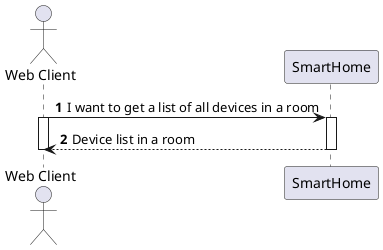 @startuml
'https://plantuml.com/sequence-diagram
!pragma layout smetana

autonumber

actor "Web Client" as User

participant "SmartHome" as SH

User -> SH : I want to get a list of all devices in a room
activate User
activate SH


SH --> User : Device list in a room
deactivate User
deactivate SH


@enduml